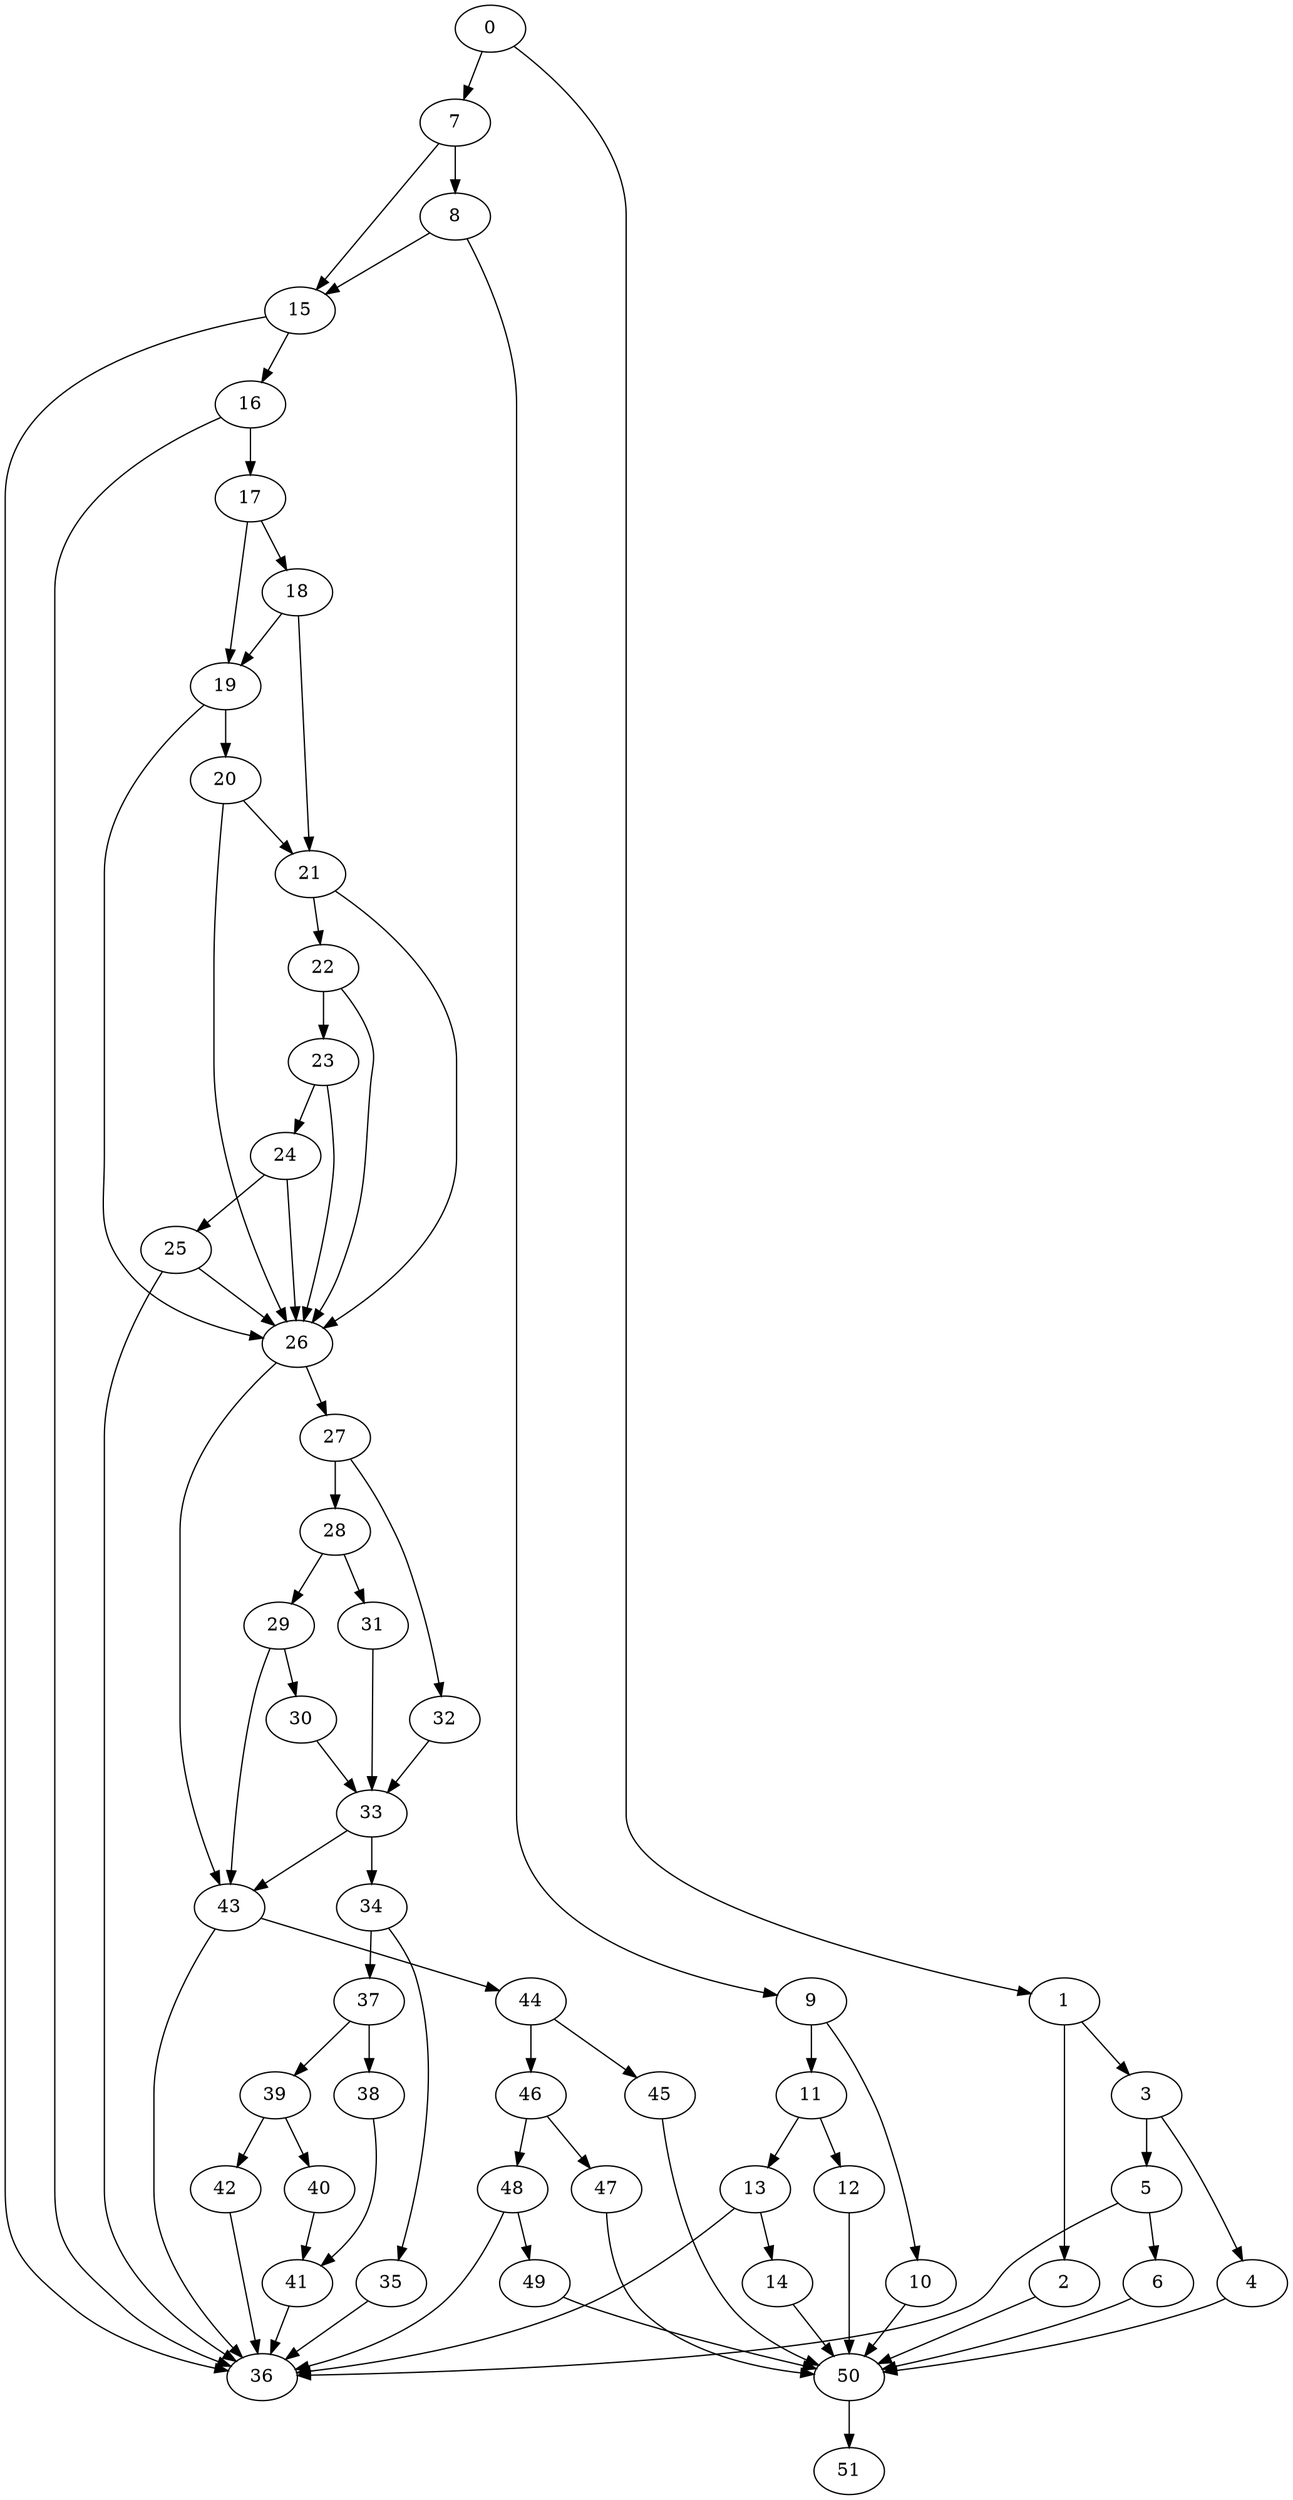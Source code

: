 digraph {
	0
	1
	2
	3
	4
	5
	6
	7
	8
	9
	10
	11
	12
	13
	14
	15
	16
	17
	18
	19
	20
	21
	22
	23
	24
	25
	26
	27
	28
	29
	30
	31
	32
	33
	34
	35
	36
	37
	38
	39
	40
	41
	42
	43
	44
	45
	46
	47
	48
	49
	50
	51
	5 -> 6
	29 -> 30
	27 -> 32
	50 -> 51
	33 -> 34
	34 -> 35
	40 -> 41
	38 -> 41
	43 -> 44
	7 -> 8
	7 -> 15
	8 -> 15
	15 -> 16
	19 -> 26
	20 -> 26
	21 -> 26
	22 -> 26
	23 -> 26
	24 -> 26
	25 -> 26
	26 -> 27
	28 -> 31
	46 -> 48
	13 -> 14
	19 -> 20
	18 -> 21
	20 -> 21
	28 -> 29
	15 -> 36
	35 -> 36
	25 -> 36
	41 -> 36
	42 -> 36
	43 -> 36
	48 -> 36
	5 -> 36
	13 -> 36
	16 -> 36
	37 -> 39
	44 -> 45
	3 -> 4
	0 -> 7
	11 -> 13
	17 -> 18
	48 -> 49
	21 -> 22
	34 -> 37
	39 -> 42
	1 -> 2
	1 -> 3
	8 -> 9
	16 -> 17
	27 -> 28
	26 -> 43
	29 -> 43
	33 -> 43
	46 -> 47
	3 -> 5
	9 -> 10
	17 -> 19
	18 -> 19
	22 -> 23
	39 -> 40
	44 -> 46
	9 -> 11
	23 -> 24
	24 -> 25
	37 -> 38
	0 -> 1
	11 -> 12
	30 -> 33
	31 -> 33
	32 -> 33
	2 -> 50
	10 -> 50
	12 -> 50
	47 -> 50
	49 -> 50
	4 -> 50
	6 -> 50
	14 -> 50
	45 -> 50
}
